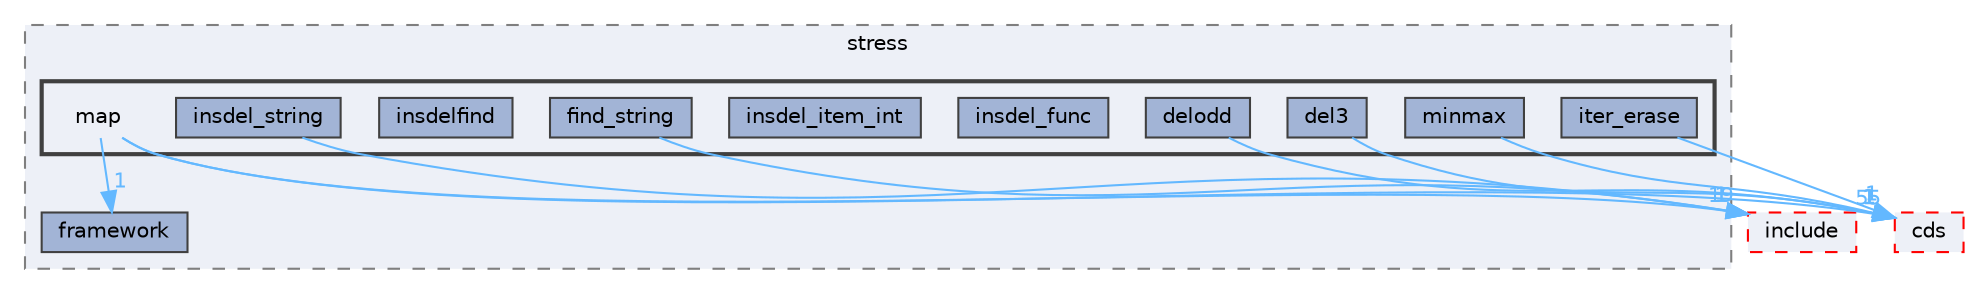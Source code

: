 digraph "external/libcds/test/stress/map"
{
 // LATEX_PDF_SIZE
  bgcolor="transparent";
  edge [fontname=Helvetica,fontsize=10,labelfontname=Helvetica,labelfontsize=10];
  node [fontname=Helvetica,fontsize=10,shape=box,height=0.2,width=0.4];
  compound=true
  subgraph clusterdir_9f5f38d12d77b88ddd9d791ef824d27f {
    graph [ bgcolor="#edf0f7", pencolor="grey50", label="stress", fontname=Helvetica,fontsize=10 style="filled,dashed", URL="dir_9f5f38d12d77b88ddd9d791ef824d27f.html",tooltip=""]
  dir_b50ac92f5af1374060f07c92bc91f31c [label="framework", fillcolor="#a2b4d6", color="grey25", style="filled", URL="dir_b50ac92f5af1374060f07c92bc91f31c.html",tooltip=""];
  subgraph clusterdir_bbbed77a44dcb5e01806f53631a2b293 {
    graph [ bgcolor="#edf0f7", pencolor="grey25", label="", fontname=Helvetica,fontsize=10 style="filled,bold", URL="dir_bbbed77a44dcb5e01806f53631a2b293.html",tooltip=""]
    dir_bbbed77a44dcb5e01806f53631a2b293 [shape=plaintext, label="map"];
  dir_4029adf577e3070da23bab76e1937361 [label="del3", fillcolor="#a2b4d6", color="grey25", style="filled", URL="dir_4029adf577e3070da23bab76e1937361.html",tooltip=""];
  dir_6487423426c1505218789f54f6ffdbfc [label="delodd", fillcolor="#a2b4d6", color="grey25", style="filled", URL="dir_6487423426c1505218789f54f6ffdbfc.html",tooltip=""];
  dir_ddb59011a7486b240d77c9db1ebe5a17 [label="find_string", fillcolor="#a2b4d6", color="grey25", style="filled", URL="dir_ddb59011a7486b240d77c9db1ebe5a17.html",tooltip=""];
  dir_28145fa301d5e7a5ac42e6006c6da239 [label="insdel_func", fillcolor="#a2b4d6", color="grey25", style="filled", URL="dir_28145fa301d5e7a5ac42e6006c6da239.html",tooltip=""];
  dir_ec12b7ddaa260c748f16c41d4e05c7e8 [label="insdel_item_int", fillcolor="#a2b4d6", color="grey25", style="filled", URL="dir_ec12b7ddaa260c748f16c41d4e05c7e8.html",tooltip=""];
  dir_b5f5940a275d749f4926cca750b9cf45 [label="insdel_string", fillcolor="#a2b4d6", color="grey25", style="filled", URL="dir_b5f5940a275d749f4926cca750b9cf45.html",tooltip=""];
  dir_48e6ee49d99215ee60fdc152c453e82e [label="insdelfind", fillcolor="#a2b4d6", color="grey25", style="filled", URL="dir_48e6ee49d99215ee60fdc152c453e82e.html",tooltip=""];
  dir_495b7176304639fae72226f8c3cc26e8 [label="iter_erase", fillcolor="#a2b4d6", color="grey25", style="filled", URL="dir_495b7176304639fae72226f8c3cc26e8.html",tooltip=""];
  dir_fb975207bc89efcfba29b27637e44d18 [label="minmax", fillcolor="#a2b4d6", color="grey25", style="filled", URL="dir_fb975207bc89efcfba29b27637e44d18.html",tooltip=""];
  }
  }
  dir_e8e86015120c09f6a7f42026ab4ce0a2 [label="include", fillcolor="#edf0f7", color="red", style="filled,dashed", URL="dir_e8e86015120c09f6a7f42026ab4ce0a2.html",tooltip=""];
  dir_fcf032bbf40cb4a20f944ac15896063c [label="cds", fillcolor="#edf0f7", color="red", style="filled,dashed", URL="dir_fcf032bbf40cb4a20f944ac15896063c.html",tooltip=""];
  dir_bbbed77a44dcb5e01806f53631a2b293->dir_b50ac92f5af1374060f07c92bc91f31c [headlabel="1", labeldistance=1.5 headhref="dir_000472_000331.html" href="dir_000472_000331.html" color="steelblue1" fontcolor="steelblue1"];
  dir_bbbed77a44dcb5e01806f53631a2b293->dir_e8e86015120c09f6a7f42026ab4ce0a2 [headlabel="19", labeldistance=1.5 headhref="dir_000472_000382.html" href="dir_000472_000382.html" color="steelblue1" fontcolor="steelblue1"];
  dir_bbbed77a44dcb5e01806f53631a2b293->dir_fcf032bbf40cb4a20f944ac15896063c [headlabel="55", labeldistance=1.5 headhref="dir_000472_000111.html" href="dir_000472_000111.html" color="steelblue1" fontcolor="steelblue1"];
  dir_4029adf577e3070da23bab76e1937361->dir_fcf032bbf40cb4a20f944ac15896063c [headlabel="1", labeldistance=1.5 headhref="dir_000187_000111.html" href="dir_000187_000111.html" color="steelblue1" fontcolor="steelblue1"];
  dir_6487423426c1505218789f54f6ffdbfc->dir_fcf032bbf40cb4a20f944ac15896063c [headlabel="1", labeldistance=1.5 headhref="dir_000189_000111.html" href="dir_000189_000111.html" color="steelblue1" fontcolor="steelblue1"];
  dir_ddb59011a7486b240d77c9db1ebe5a17->dir_e8e86015120c09f6a7f42026ab4ce0a2 [headlabel="1", labeldistance=1.5 headhref="dir_000316_000382.html" href="dir_000316_000382.html" color="steelblue1" fontcolor="steelblue1"];
  dir_b5f5940a275d749f4926cca750b9cf45->dir_e8e86015120c09f6a7f42026ab4ce0a2 [headlabel="1", labeldistance=1.5 headhref="dir_000403_000382.html" href="dir_000403_000382.html" color="steelblue1" fontcolor="steelblue1"];
  dir_495b7176304639fae72226f8c3cc26e8->dir_fcf032bbf40cb4a20f944ac15896063c [headlabel="1", labeldistance=1.5 headhref="dir_000420_000111.html" href="dir_000420_000111.html" color="steelblue1" fontcolor="steelblue1"];
  dir_fb975207bc89efcfba29b27637e44d18->dir_fcf032bbf40cb4a20f944ac15896063c [headlabel="1", labeldistance=1.5 headhref="dir_000488_000111.html" href="dir_000488_000111.html" color="steelblue1" fontcolor="steelblue1"];
}
